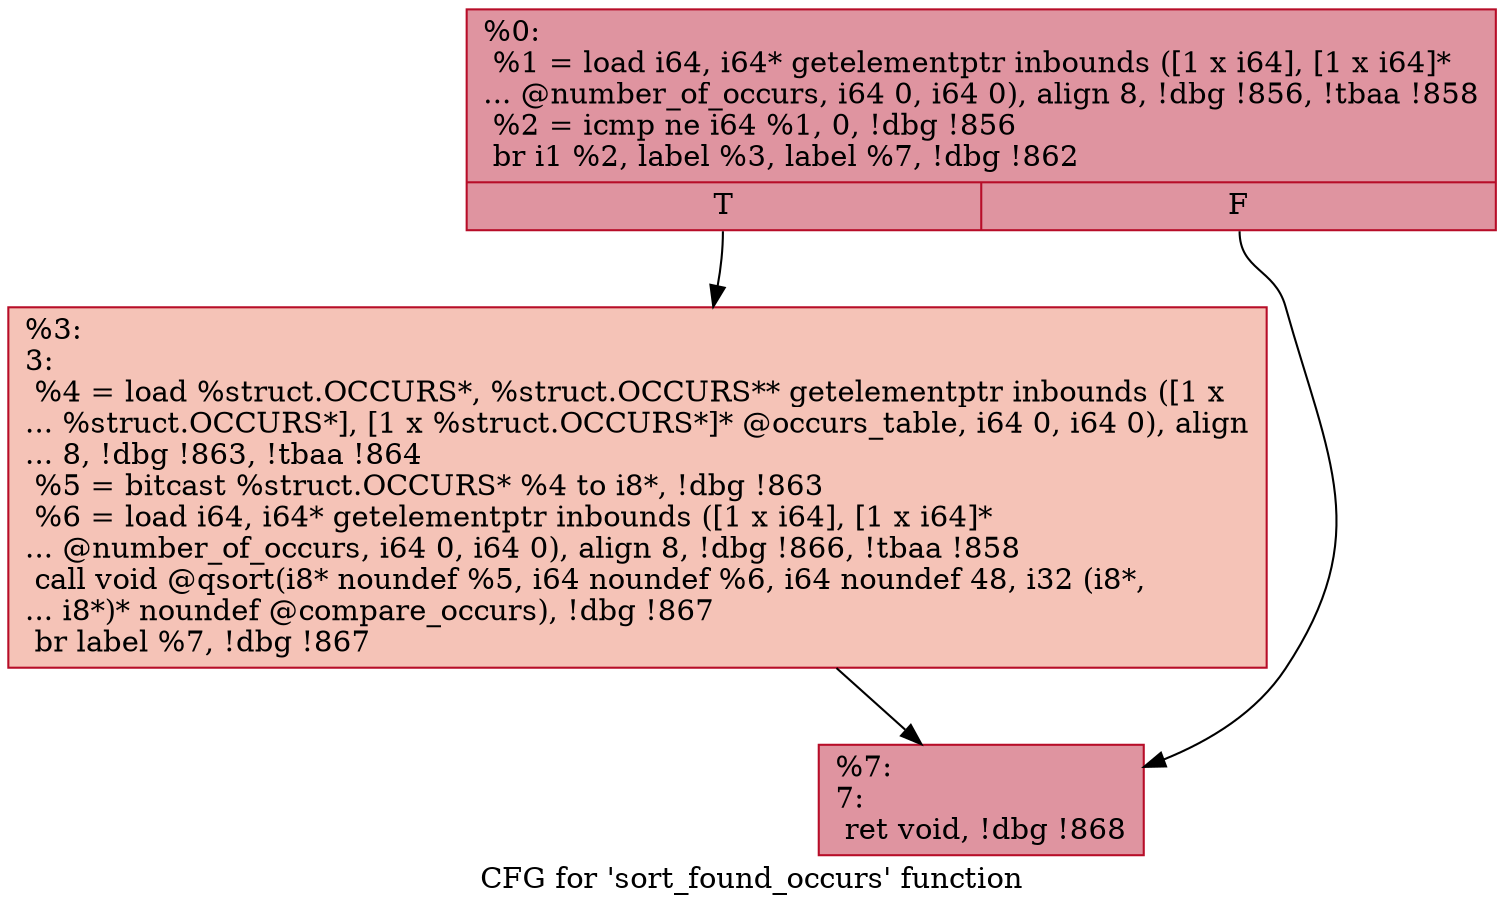 digraph "CFG for 'sort_found_occurs' function" {
	label="CFG for 'sort_found_occurs' function";

	Node0x163e720 [shape=record,color="#b70d28ff", style=filled, fillcolor="#b70d2870",label="{%0:\l  %1 = load i64, i64* getelementptr inbounds ([1 x i64], [1 x i64]*\l... @number_of_occurs, i64 0, i64 0), align 8, !dbg !856, !tbaa !858\l  %2 = icmp ne i64 %1, 0, !dbg !856\l  br i1 %2, label %3, label %7, !dbg !862\l|{<s0>T|<s1>F}}"];
	Node0x163e720:s0 -> Node0x15fe080;
	Node0x163e720:s1 -> Node0x15fe0d0;
	Node0x15fe080 [shape=record,color="#b70d28ff", style=filled, fillcolor="#e8765c70",label="{%3:\l3:                                                \l  %4 = load %struct.OCCURS*, %struct.OCCURS** getelementptr inbounds ([1 x\l... %struct.OCCURS*], [1 x %struct.OCCURS*]* @occurs_table, i64 0, i64 0), align\l... 8, !dbg !863, !tbaa !864\l  %5 = bitcast %struct.OCCURS* %4 to i8*, !dbg !863\l  %6 = load i64, i64* getelementptr inbounds ([1 x i64], [1 x i64]*\l... @number_of_occurs, i64 0, i64 0), align 8, !dbg !866, !tbaa !858\l  call void @qsort(i8* noundef %5, i64 noundef %6, i64 noundef 48, i32 (i8*,\l... i8*)* noundef @compare_occurs), !dbg !867\l  br label %7, !dbg !867\l}"];
	Node0x15fe080 -> Node0x15fe0d0;
	Node0x15fe0d0 [shape=record,color="#b70d28ff", style=filled, fillcolor="#b70d2870",label="{%7:\l7:                                                \l  ret void, !dbg !868\l}"];
}
